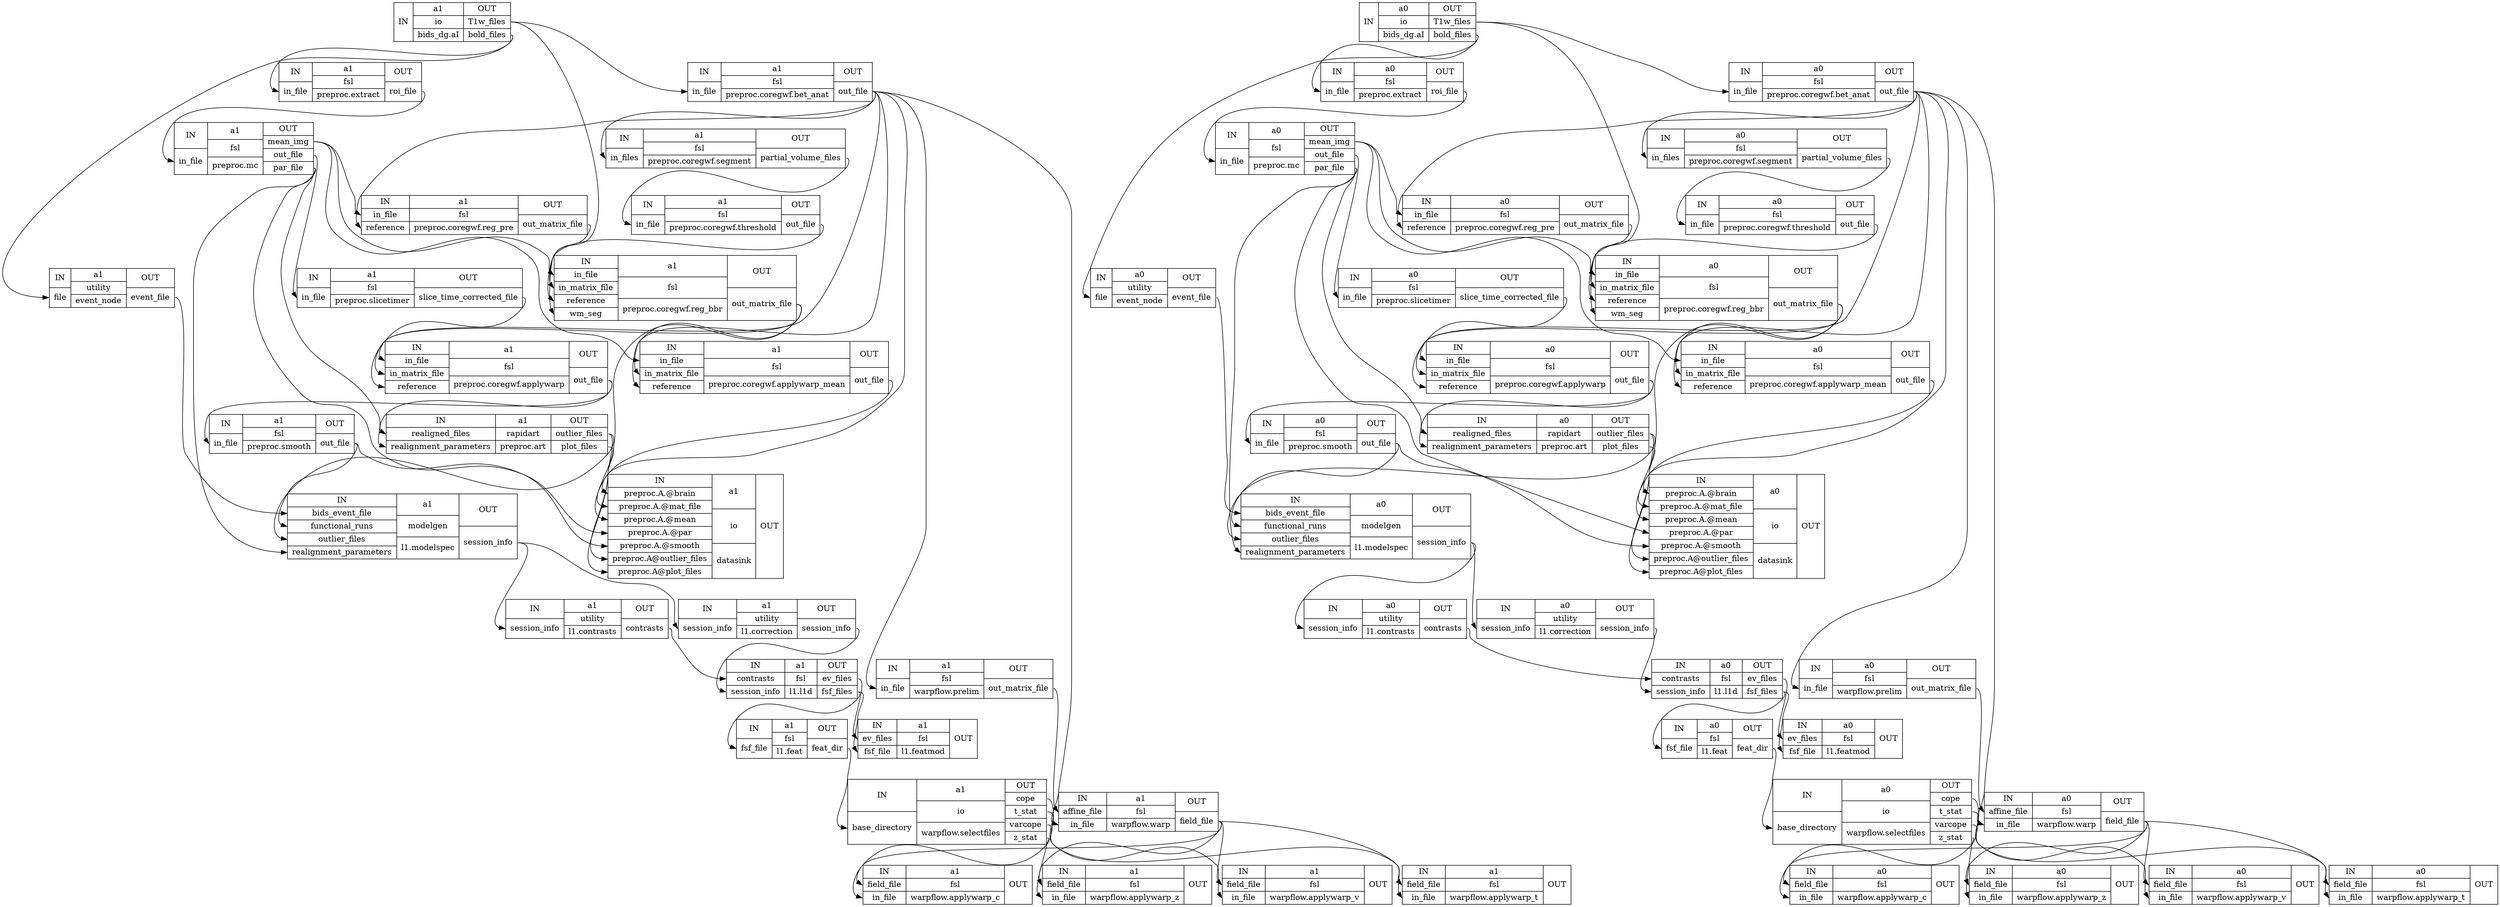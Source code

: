 digraph structs {
node [shape=record];
data_procbids_dgaIa1 [label="{IN}|{ a1 | io | bids_dg.aI }|{OUT|<outT1wfiles> T1w_files|<outboldfiles> bold_files}"];
data_procpreproccoregwfbet_anata1 [label="{IN|<ininfile> in_file}|{ a1 | fsl | preproc.coregwf.bet_anat }|{OUT|<outoutfile> out_file}"];
data_procwarpflowprelima1 [label="{IN|<ininfile> in_file}|{ a1 | fsl | warpflow.prelim }|{OUT|<outoutmatrixfile> out_matrix_file}"];
data_procwarpflowwarpa1 [label="{IN|<inaffinefile> affine_file|<ininfile> in_file}|{ a1 | fsl | warpflow.warp }|{OUT|<outfieldfile> field_file}"];
data_procpreproccoregwfsegmenta1 [label="{IN|<ininfiles> in_files}|{ a1 | fsl | preproc.coregwf.segment }|{OUT|<outpartialvolumefiles> partial_volume_files}"];
data_procpreproccoregwfthresholda1 [label="{IN|<ininfile> in_file}|{ a1 | fsl | preproc.coregwf.threshold }|{OUT|<outoutfile> out_file}"];
data_procpreprocextracta1 [label="{IN|<ininfile> in_file}|{ a1 | fsl | preproc.extract }|{OUT|<outroifile> roi_file}"];
data_procpreprocmca1 [label="{IN|<ininfile> in_file}|{ a1 | fsl | preproc.mc }|{OUT|<outmeanimg> mean_img|<outoutfile> out_file|<outparfile> par_file}"];
data_procpreproccoregwfreg_prea1 [label="{IN|<ininfile> in_file|<inreference> reference}|{ a1 | fsl | preproc.coregwf.reg_pre }|{OUT|<outoutmatrixfile> out_matrix_file}"];
data_procpreproccoregwfreg_bbra1 [label="{IN|<ininfile> in_file|<ininmatrixfile> in_matrix_file|<inreference> reference|<inwmseg> wm_seg}|{ a1 | fsl | preproc.coregwf.reg_bbr }|{OUT|<outoutmatrixfile> out_matrix_file}"];
data_procpreproccoregwfapplywarp_meana1 [label="{IN|<ininfile> in_file|<ininmatrixfile> in_matrix_file|<inreference> reference}|{ a1 | fsl | preproc.coregwf.applywarp_mean }|{OUT|<outoutfile> out_file}"];
data_procpreprocslicetimera1 [label="{IN|<ininfile> in_file}|{ a1 | fsl | preproc.slicetimer }|{OUT|<outslicetimecorrectedfile> slice_time_corrected_file}"];
data_procpreproccoregwfapplywarpa1 [label="{IN|<ininfile> in_file|<ininmatrixfile> in_matrix_file|<inreference> reference}|{ a1 | fsl | preproc.coregwf.applywarp }|{OUT|<outoutfile> out_file}"];
data_procpreprocsmootha1 [label="{IN|<ininfile> in_file}|{ a1 | fsl | preproc.smooth }|{OUT|<outoutfile> out_file}"];
data_procpreprocarta1 [label="{IN|<inrealignedfiles> realigned_files|<inrealignmentparameters> realignment_parameters}|{ a1 | rapidart | preproc.art }|{OUT|<outoutlierfiles> outlier_files|<outplotfiles> plot_files}"];
data_procdatasinka1 [label="{IN|<inpreprocAbrain> preproc.A.@brain|<inpreprocAmatfile> preproc.A.@mat_file|<inpreprocAmean> preproc.A.@mean|<inpreprocApar> preproc.A.@par|<inpreprocAsmooth> preproc.A.@smooth|<inpreprocAoutlierfiles> preproc.A@outlier_files|<inpreprocAplotfiles> preproc.A@plot_files}|{ a1 | io | datasink }|{OUT}"];
data_procevent_nodea1 [label="{IN|<infile> file}|{ a1 | utility | event_node }|{OUT|<outeventfile> event_file}"];
data_procl1modelspeca1 [label="{IN|<inbidseventfile> bids_event_file|<infunctionalruns> functional_runs|<inoutlierfiles> outlier_files|<inrealignmentparameters> realignment_parameters}|{ a1 | modelgen | l1.modelspec }|{OUT|<outsessioninfo> session_info}"];
data_procl1contrastsa1 [label="{IN|<insessioninfo> session_info}|{ a1 | utility | l1.contrasts }|{OUT|<outcontrasts> contrasts}"];
data_procl1correctiona1 [label="{IN|<insessioninfo> session_info}|{ a1 | utility | l1.correction }|{OUT|<outsessioninfo> session_info}"];
data_procl1l1da1 [label="{IN|<incontrasts> contrasts|<insessioninfo> session_info}|{ a1 | fsl | l1.l1d }|{OUT|<outevfiles> ev_files|<outfsffiles> fsf_files}"];
data_procl1feata1 [label="{IN|<infsffile> fsf_file}|{ a1 | fsl | l1.feat }|{OUT|<outfeatdir> feat_dir}"];
data_procwarpflowselectfilesa1 [label="{IN|<inbasedirectory> base_directory}|{ a1 | io | warpflow.selectfiles }|{OUT|<outcope> cope|<outtstat> t_stat|<outvarcope> varcope|<outzstat> z_stat}"];
data_procwarpflowapplywarp_va1 [label="{IN|<infieldfile> field_file|<ininfile> in_file}|{ a1 | fsl | warpflow.applywarp_v }|{OUT}"];
data_procwarpflowapplywarp_ca1 [label="{IN|<infieldfile> field_file|<ininfile> in_file}|{ a1 | fsl | warpflow.applywarp_c }|{OUT}"];
data_procwarpflowapplywarp_za1 [label="{IN|<infieldfile> field_file|<ininfile> in_file}|{ a1 | fsl | warpflow.applywarp_z }|{OUT}"];
data_procwarpflowapplywarp_ta1 [label="{IN|<infieldfile> field_file|<ininfile> in_file}|{ a1 | fsl | warpflow.applywarp_t }|{OUT}"];
data_procl1featmoda1 [label="{IN|<inevfiles> ev_files|<infsffile> fsf_file}|{ a1 | fsl | l1.featmod }|{OUT}"];
data_procbids_dgaIa0 [label="{IN}|{ a0 | io | bids_dg.aI }|{OUT|<outT1wfiles> T1w_files|<outboldfiles> bold_files}"];
data_procpreproccoregwfbet_anata0 [label="{IN|<ininfile> in_file}|{ a0 | fsl | preproc.coregwf.bet_anat }|{OUT|<outoutfile> out_file}"];
data_procwarpflowprelima0 [label="{IN|<ininfile> in_file}|{ a0 | fsl | warpflow.prelim }|{OUT|<outoutmatrixfile> out_matrix_file}"];
data_procwarpflowwarpa0 [label="{IN|<inaffinefile> affine_file|<ininfile> in_file}|{ a0 | fsl | warpflow.warp }|{OUT|<outfieldfile> field_file}"];
data_procpreproccoregwfsegmenta0 [label="{IN|<ininfiles> in_files}|{ a0 | fsl | preproc.coregwf.segment }|{OUT|<outpartialvolumefiles> partial_volume_files}"];
data_procpreproccoregwfthresholda0 [label="{IN|<ininfile> in_file}|{ a0 | fsl | preproc.coregwf.threshold }|{OUT|<outoutfile> out_file}"];
data_procpreprocextracta0 [label="{IN|<ininfile> in_file}|{ a0 | fsl | preproc.extract }|{OUT|<outroifile> roi_file}"];
data_procpreprocmca0 [label="{IN|<ininfile> in_file}|{ a0 | fsl | preproc.mc }|{OUT|<outmeanimg> mean_img|<outoutfile> out_file|<outparfile> par_file}"];
data_procpreproccoregwfreg_prea0 [label="{IN|<ininfile> in_file|<inreference> reference}|{ a0 | fsl | preproc.coregwf.reg_pre }|{OUT|<outoutmatrixfile> out_matrix_file}"];
data_procpreproccoregwfreg_bbra0 [label="{IN|<ininfile> in_file|<ininmatrixfile> in_matrix_file|<inreference> reference|<inwmseg> wm_seg}|{ a0 | fsl | preproc.coregwf.reg_bbr }|{OUT|<outoutmatrixfile> out_matrix_file}"];
data_procpreproccoregwfapplywarp_meana0 [label="{IN|<ininfile> in_file|<ininmatrixfile> in_matrix_file|<inreference> reference}|{ a0 | fsl | preproc.coregwf.applywarp_mean }|{OUT|<outoutfile> out_file}"];
data_procpreprocslicetimera0 [label="{IN|<ininfile> in_file}|{ a0 | fsl | preproc.slicetimer }|{OUT|<outslicetimecorrectedfile> slice_time_corrected_file}"];
data_procpreproccoregwfapplywarpa0 [label="{IN|<ininfile> in_file|<ininmatrixfile> in_matrix_file|<inreference> reference}|{ a0 | fsl | preproc.coregwf.applywarp }|{OUT|<outoutfile> out_file}"];
data_procpreprocsmootha0 [label="{IN|<ininfile> in_file}|{ a0 | fsl | preproc.smooth }|{OUT|<outoutfile> out_file}"];
data_procpreprocarta0 [label="{IN|<inrealignedfiles> realigned_files|<inrealignmentparameters> realignment_parameters}|{ a0 | rapidart | preproc.art }|{OUT|<outoutlierfiles> outlier_files|<outplotfiles> plot_files}"];
data_procdatasinka0 [label="{IN|<inpreprocAbrain> preproc.A.@brain|<inpreprocAmatfile> preproc.A.@mat_file|<inpreprocAmean> preproc.A.@mean|<inpreprocApar> preproc.A.@par|<inpreprocAsmooth> preproc.A.@smooth|<inpreprocAoutlierfiles> preproc.A@outlier_files|<inpreprocAplotfiles> preproc.A@plot_files}|{ a0 | io | datasink }|{OUT}"];
data_procevent_nodea0 [label="{IN|<infile> file}|{ a0 | utility | event_node }|{OUT|<outeventfile> event_file}"];
data_procl1modelspeca0 [label="{IN|<inbidseventfile> bids_event_file|<infunctionalruns> functional_runs|<inoutlierfiles> outlier_files|<inrealignmentparameters> realignment_parameters}|{ a0 | modelgen | l1.modelspec }|{OUT|<outsessioninfo> session_info}"];
data_procl1contrastsa0 [label="{IN|<insessioninfo> session_info}|{ a0 | utility | l1.contrasts }|{OUT|<outcontrasts> contrasts}"];
data_procl1correctiona0 [label="{IN|<insessioninfo> session_info}|{ a0 | utility | l1.correction }|{OUT|<outsessioninfo> session_info}"];
data_procl1l1da0 [label="{IN|<incontrasts> contrasts|<insessioninfo> session_info}|{ a0 | fsl | l1.l1d }|{OUT|<outevfiles> ev_files|<outfsffiles> fsf_files}"];
data_procl1feata0 [label="{IN|<infsffile> fsf_file}|{ a0 | fsl | l1.feat }|{OUT|<outfeatdir> feat_dir}"];
data_procwarpflowselectfilesa0 [label="{IN|<inbasedirectory> base_directory}|{ a0 | io | warpflow.selectfiles }|{OUT|<outcope> cope|<outtstat> t_stat|<outvarcope> varcope|<outzstat> z_stat}"];
data_procwarpflowapplywarp_va0 [label="{IN|<infieldfile> field_file|<ininfile> in_file}|{ a0 | fsl | warpflow.applywarp_v }|{OUT}"];
data_procwarpflowapplywarp_ca0 [label="{IN|<infieldfile> field_file|<ininfile> in_file}|{ a0 | fsl | warpflow.applywarp_c }|{OUT}"];
data_procwarpflowapplywarp_za0 [label="{IN|<infieldfile> field_file|<ininfile> in_file}|{ a0 | fsl | warpflow.applywarp_z }|{OUT}"];
data_procwarpflowapplywarp_ta0 [label="{IN|<infieldfile> field_file|<ininfile> in_file}|{ a0 | fsl | warpflow.applywarp_t }|{OUT}"];
data_procl1featmoda0 [label="{IN|<inevfiles> ev_files|<infsffile> fsf_file}|{ a0 | fsl | l1.featmod }|{OUT}"];
data_procbids_dgaIa0:outT1wfiles:e -> data_procpreproccoregwfbet_anata0:ininfile:w;
data_procbids_dgaIa0:outT1wfiles:e -> data_procpreproccoregwfreg_bbra0:inreference:w;
data_procbids_dgaIa0:outboldfiles:e -> data_procevent_nodea0:infile:w;
data_procbids_dgaIa0:outboldfiles:e -> data_procpreprocextracta0:ininfile:w;
data_procbids_dgaIa1:outT1wfiles:e -> data_procpreproccoregwfbet_anata1:ininfile:w;
data_procbids_dgaIa1:outT1wfiles:e -> data_procpreproccoregwfreg_bbra1:inreference:w;
data_procbids_dgaIa1:outboldfiles:e -> data_procevent_nodea1:infile:w;
data_procbids_dgaIa1:outboldfiles:e -> data_procpreprocextracta1:ininfile:w;
data_procevent_nodea0:outeventfile:e -> data_procl1modelspeca0:inbidseventfile:w;
data_procevent_nodea1:outeventfile:e -> data_procl1modelspeca1:inbidseventfile:w;
data_procl1contrastsa0:outcontrasts:e -> data_procl1l1da0:incontrasts:w;
data_procl1contrastsa1:outcontrasts:e -> data_procl1l1da1:incontrasts:w;
data_procl1correctiona0:outsessioninfo:e -> data_procl1l1da0:insessioninfo:w;
data_procl1correctiona1:outsessioninfo:e -> data_procl1l1da1:insessioninfo:w;
data_procl1feata0:outfeatdir:e -> data_procwarpflowselectfilesa0:inbasedirectory:w;
data_procl1feata1:outfeatdir:e -> data_procwarpflowselectfilesa1:inbasedirectory:w;
data_procl1l1da0:outevfiles:e -> data_procl1featmoda0:inevfiles:w;
data_procl1l1da0:outfsffiles:e -> data_procl1feata0:infsffile:w;
data_procl1l1da0:outfsffiles:e -> data_procl1featmoda0:infsffile:w;
data_procl1l1da1:outevfiles:e -> data_procl1featmoda1:inevfiles:w;
data_procl1l1da1:outfsffiles:e -> data_procl1feata1:infsffile:w;
data_procl1l1da1:outfsffiles:e -> data_procl1featmoda1:infsffile:w;
data_procl1modelspeca0:outsessioninfo:e -> data_procl1contrastsa0:insessioninfo:w;
data_procl1modelspeca0:outsessioninfo:e -> data_procl1correctiona0:insessioninfo:w;
data_procl1modelspeca1:outsessioninfo:e -> data_procl1contrastsa1:insessioninfo:w;
data_procl1modelspeca1:outsessioninfo:e -> data_procl1correctiona1:insessioninfo:w;
data_procpreprocarta0:outoutlierfiles:e -> data_procdatasinka0:inpreprocAoutlierfiles:w;
data_procpreprocarta0:outoutlierfiles:e -> data_procl1modelspeca0:inoutlierfiles:w;
data_procpreprocarta0:outplotfiles:e -> data_procdatasinka0:inpreprocAplotfiles:w;
data_procpreprocarta1:outoutlierfiles:e -> data_procdatasinka1:inpreprocAoutlierfiles:w;
data_procpreprocarta1:outoutlierfiles:e -> data_procl1modelspeca1:inoutlierfiles:w;
data_procpreprocarta1:outplotfiles:e -> data_procdatasinka1:inpreprocAplotfiles:w;
data_procpreproccoregwfapplywarp_meana0:outoutfile:e -> data_procdatasinka0:inpreprocAmean:w;
data_procpreproccoregwfapplywarp_meana1:outoutfile:e -> data_procdatasinka1:inpreprocAmean:w;
data_procpreproccoregwfapplywarpa0:outoutfile:e -> data_procpreprocarta0:inrealignedfiles:w;
data_procpreproccoregwfapplywarpa0:outoutfile:e -> data_procpreprocsmootha0:ininfile:w;
data_procpreproccoregwfapplywarpa1:outoutfile:e -> data_procpreprocarta1:inrealignedfiles:w;
data_procpreproccoregwfapplywarpa1:outoutfile:e -> data_procpreprocsmootha1:ininfile:w;
data_procpreproccoregwfbet_anata0:outoutfile:e -> data_procdatasinka0:inpreprocAbrain:w;
data_procpreproccoregwfbet_anata0:outoutfile:e -> data_procpreproccoregwfapplywarp_meana0:inreference:w;
data_procpreproccoregwfbet_anata0:outoutfile:e -> data_procpreproccoregwfapplywarpa0:inreference:w;
data_procpreproccoregwfbet_anata0:outoutfile:e -> data_procpreproccoregwfreg_prea0:inreference:w;
data_procpreproccoregwfbet_anata0:outoutfile:e -> data_procpreproccoregwfsegmenta0:ininfiles:w;
data_procpreproccoregwfbet_anata0:outoutfile:e -> data_procwarpflowprelima0:ininfile:w;
data_procpreproccoregwfbet_anata0:outoutfile:e -> data_procwarpflowwarpa0:ininfile:w;
data_procpreproccoregwfbet_anata1:outoutfile:e -> data_procdatasinka1:inpreprocAbrain:w;
data_procpreproccoregwfbet_anata1:outoutfile:e -> data_procpreproccoregwfapplywarp_meana1:inreference:w;
data_procpreproccoregwfbet_anata1:outoutfile:e -> data_procpreproccoregwfapplywarpa1:inreference:w;
data_procpreproccoregwfbet_anata1:outoutfile:e -> data_procpreproccoregwfreg_prea1:inreference:w;
data_procpreproccoregwfbet_anata1:outoutfile:e -> data_procpreproccoregwfsegmenta1:ininfiles:w;
data_procpreproccoregwfbet_anata1:outoutfile:e -> data_procwarpflowprelima1:ininfile:w;
data_procpreproccoregwfbet_anata1:outoutfile:e -> data_procwarpflowwarpa1:ininfile:w;
data_procpreproccoregwfreg_bbra0:outoutmatrixfile:e -> data_procdatasinka0:inpreprocAmatfile:w;
data_procpreproccoregwfreg_bbra0:outoutmatrixfile:e -> data_procpreproccoregwfapplywarp_meana0:ininmatrixfile:w;
data_procpreproccoregwfreg_bbra0:outoutmatrixfile:e -> data_procpreproccoregwfapplywarpa0:ininmatrixfile:w;
data_procpreproccoregwfreg_bbra1:outoutmatrixfile:e -> data_procdatasinka1:inpreprocAmatfile:w;
data_procpreproccoregwfreg_bbra1:outoutmatrixfile:e -> data_procpreproccoregwfapplywarp_meana1:ininmatrixfile:w;
data_procpreproccoregwfreg_bbra1:outoutmatrixfile:e -> data_procpreproccoregwfapplywarpa1:ininmatrixfile:w;
data_procpreproccoregwfreg_prea0:outoutmatrixfile:e -> data_procpreproccoregwfreg_bbra0:ininmatrixfile:w;
data_procpreproccoregwfreg_prea1:outoutmatrixfile:e -> data_procpreproccoregwfreg_bbra1:ininmatrixfile:w;
data_procpreproccoregwfsegmenta0:outpartialvolumefiles:e -> data_procpreproccoregwfthresholda0:ininfile:w;
data_procpreproccoregwfsegmenta1:outpartialvolumefiles:e -> data_procpreproccoregwfthresholda1:ininfile:w;
data_procpreproccoregwfthresholda0:outoutfile:e -> data_procpreproccoregwfreg_bbra0:inwmseg:w;
data_procpreproccoregwfthresholda1:outoutfile:e -> data_procpreproccoregwfreg_bbra1:inwmseg:w;
data_procpreprocextracta0:outroifile:e -> data_procpreprocmca0:ininfile:w;
data_procpreprocextracta1:outroifile:e -> data_procpreprocmca1:ininfile:w;
data_procpreprocmca0:outmeanimg:e -> data_procpreproccoregwfapplywarp_meana0:ininfile:w;
data_procpreprocmca0:outmeanimg:e -> data_procpreproccoregwfreg_bbra0:ininfile:w;
data_procpreprocmca0:outmeanimg:e -> data_procpreproccoregwfreg_prea0:ininfile:w;
data_procpreprocmca0:outoutfile:e -> data_procpreprocslicetimera0:ininfile:w;
data_procpreprocmca0:outparfile:e -> data_procdatasinka0:inpreprocApar:w;
data_procpreprocmca0:outparfile:e -> data_procl1modelspeca0:inrealignmentparameters:w;
data_procpreprocmca0:outparfile:e -> data_procpreprocarta0:inrealignmentparameters:w;
data_procpreprocmca1:outmeanimg:e -> data_procpreproccoregwfapplywarp_meana1:ininfile:w;
data_procpreprocmca1:outmeanimg:e -> data_procpreproccoregwfreg_bbra1:ininfile:w;
data_procpreprocmca1:outmeanimg:e -> data_procpreproccoregwfreg_prea1:ininfile:w;
data_procpreprocmca1:outoutfile:e -> data_procpreprocslicetimera1:ininfile:w;
data_procpreprocmca1:outparfile:e -> data_procdatasinka1:inpreprocApar:w;
data_procpreprocmca1:outparfile:e -> data_procl1modelspeca1:inrealignmentparameters:w;
data_procpreprocmca1:outparfile:e -> data_procpreprocarta1:inrealignmentparameters:w;
data_procpreprocslicetimera0:outslicetimecorrectedfile:e -> data_procpreproccoregwfapplywarpa0:ininfile:w;
data_procpreprocslicetimera1:outslicetimecorrectedfile:e -> data_procpreproccoregwfapplywarpa1:ininfile:w;
data_procpreprocsmootha0:outoutfile:e -> data_procdatasinka0:inpreprocAsmooth:w;
data_procpreprocsmootha0:outoutfile:e -> data_procl1modelspeca0:infunctionalruns:w;
data_procpreprocsmootha1:outoutfile:e -> data_procdatasinka1:inpreprocAsmooth:w;
data_procpreprocsmootha1:outoutfile:e -> data_procl1modelspeca1:infunctionalruns:w;
data_procwarpflowprelima0:outoutmatrixfile:e -> data_procwarpflowwarpa0:inaffinefile:w;
data_procwarpflowprelima1:outoutmatrixfile:e -> data_procwarpflowwarpa1:inaffinefile:w;
data_procwarpflowselectfilesa0:outcope:e -> data_procwarpflowapplywarp_ca0:ininfile:w;
data_procwarpflowselectfilesa0:outtstat:e -> data_procwarpflowapplywarp_ta0:ininfile:w;
data_procwarpflowselectfilesa0:outvarcope:e -> data_procwarpflowapplywarp_va0:ininfile:w;
data_procwarpflowselectfilesa0:outzstat:e -> data_procwarpflowapplywarp_za0:ininfile:w;
data_procwarpflowselectfilesa1:outcope:e -> data_procwarpflowapplywarp_ca1:ininfile:w;
data_procwarpflowselectfilesa1:outtstat:e -> data_procwarpflowapplywarp_ta1:ininfile:w;
data_procwarpflowselectfilesa1:outvarcope:e -> data_procwarpflowapplywarp_va1:ininfile:w;
data_procwarpflowselectfilesa1:outzstat:e -> data_procwarpflowapplywarp_za1:ininfile:w;
data_procwarpflowwarpa0:outfieldfile:e -> data_procwarpflowapplywarp_ca0:infieldfile:w;
data_procwarpflowwarpa0:outfieldfile:e -> data_procwarpflowapplywarp_ta0:infieldfile:w;
data_procwarpflowwarpa0:outfieldfile:e -> data_procwarpflowapplywarp_va0:infieldfile:w;
data_procwarpflowwarpa0:outfieldfile:e -> data_procwarpflowapplywarp_za0:infieldfile:w;
data_procwarpflowwarpa1:outfieldfile:e -> data_procwarpflowapplywarp_ca1:infieldfile:w;
data_procwarpflowwarpa1:outfieldfile:e -> data_procwarpflowapplywarp_ta1:infieldfile:w;
data_procwarpflowwarpa1:outfieldfile:e -> data_procwarpflowapplywarp_va1:infieldfile:w;
data_procwarpflowwarpa1:outfieldfile:e -> data_procwarpflowapplywarp_za1:infieldfile:w;
}